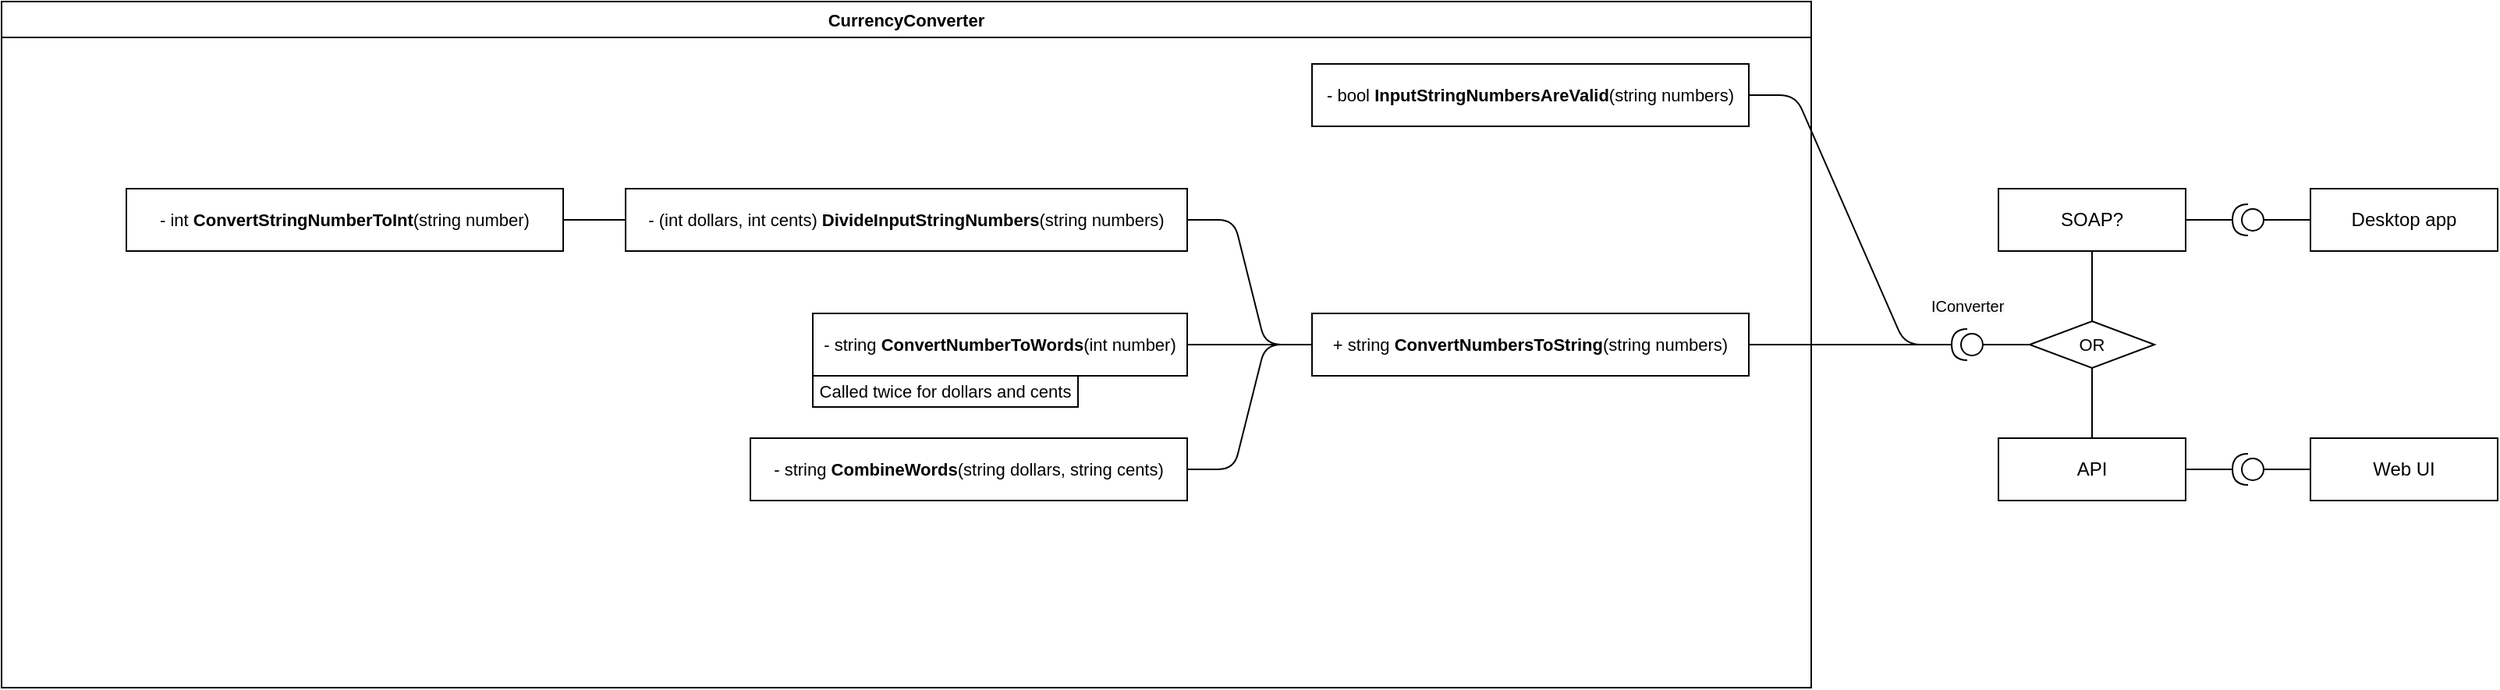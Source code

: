 <mxfile version="24.5.3" type="device">
  <diagram name="Page-1" id="NH_qRrgQAh2SErHOhOCu">
    <mxGraphModel dx="1888" dy="237" grid="1" gridSize="10" guides="1" tooltips="1" connect="1" arrows="1" fold="1" page="0" pageScale="1" pageWidth="850" pageHeight="1100" math="0" shadow="0">
      <root>
        <mxCell id="0" />
        <mxCell id="1" parent="0" />
        <mxCell id="1o-0LNOOsbjIZMORf-kw-39" style="edgeStyle=orthogonalEdgeStyle;curved=0;rounded=1;orthogonalLoop=1;jettySize=auto;html=1;strokeColor=default;align=center;verticalAlign=middle;fontFamily=Helvetica;fontSize=11;fontColor=default;labelBackgroundColor=default;endArrow=none;endFill=0;" edge="1" parent="1" source="1o-0LNOOsbjIZMORf-kw-1" target="1o-0LNOOsbjIZMORf-kw-38">
          <mxGeometry relative="1" as="geometry" />
        </mxCell>
        <mxCell id="1o-0LNOOsbjIZMORf-kw-1" value="SOAP?" style="rounded=0;whiteSpace=wrap;html=1;" vertex="1" parent="1">
          <mxGeometry x="840" y="520" width="120" height="40" as="geometry" />
        </mxCell>
        <mxCell id="1o-0LNOOsbjIZMORf-kw-22" style="edgeStyle=orthogonalEdgeStyle;curved=0;rounded=1;orthogonalLoop=1;jettySize=auto;html=1;strokeColor=default;align=center;verticalAlign=middle;fontFamily=Helvetica;fontSize=11;fontColor=default;labelBackgroundColor=default;endArrow=none;endFill=0;" edge="1" parent="1" source="1o-0LNOOsbjIZMORf-kw-3" target="1o-0LNOOsbjIZMORf-kw-18">
          <mxGeometry relative="1" as="geometry" />
        </mxCell>
        <mxCell id="1o-0LNOOsbjIZMORf-kw-3" value="API" style="rounded=0;whiteSpace=wrap;html=1;" vertex="1" parent="1">
          <mxGeometry x="840" y="680" width="120" height="40" as="geometry" />
        </mxCell>
        <mxCell id="1o-0LNOOsbjIZMORf-kw-23" style="edgeStyle=orthogonalEdgeStyle;curved=0;rounded=1;orthogonalLoop=1;jettySize=auto;html=1;strokeColor=default;align=center;verticalAlign=middle;fontFamily=Helvetica;fontSize=11;fontColor=default;labelBackgroundColor=default;endArrow=none;endFill=0;" edge="1" parent="1" source="1o-0LNOOsbjIZMORf-kw-4" target="1o-0LNOOsbjIZMORf-kw-18">
          <mxGeometry relative="1" as="geometry" />
        </mxCell>
        <mxCell id="1o-0LNOOsbjIZMORf-kw-4" value="Web UI" style="rounded=0;whiteSpace=wrap;html=1;" vertex="1" parent="1">
          <mxGeometry x="1040" y="680" width="120" height="40" as="geometry" />
        </mxCell>
        <mxCell id="1o-0LNOOsbjIZMORf-kw-8" value="" style="edgeStyle=orthogonalEdgeStyle;rounded=0;orthogonalLoop=1;jettySize=auto;html=1;endArrow=none;endFill=0;" edge="1" parent="1" source="1o-0LNOOsbjIZMORf-kw-7" target="1o-0LNOOsbjIZMORf-kw-46">
          <mxGeometry relative="1" as="geometry">
            <mxPoint x="760" y="620.0" as="targetPoint" />
          </mxGeometry>
        </mxCell>
        <mxCell id="1o-0LNOOsbjIZMORf-kw-18" value="" style="shape=providedRequiredInterface;html=1;verticalLabelPosition=bottom;sketch=0;rotation=-180;" vertex="1" parent="1">
          <mxGeometry x="990" y="690" width="20" height="20" as="geometry" />
        </mxCell>
        <mxCell id="1o-0LNOOsbjIZMORf-kw-12" value="&lt;span style=&quot;color: rgb(0, 0, 0); font-family: Helvetica; font-size: 10px; font-style: normal; font-variant-ligatures: normal; font-variant-caps: normal; font-weight: 400; letter-spacing: normal; orphans: 2; text-align: center; text-indent: 0px; text-transform: none; widows: 2; word-spacing: 0px; -webkit-text-stroke-width: 0px; white-space: normal; background-color: rgb(251, 251, 251); text-decoration-thickness: initial; text-decoration-style: initial; text-decoration-color: initial; float: none; display: inline !important;&quot;&gt;IConverter&lt;/span&gt;" style="text;whiteSpace=wrap;html=1;fontFamily=Helvetica;fontSize=10;fontColor=default;labelBackgroundColor=default;verticalAlign=middle;" vertex="1" parent="1">
          <mxGeometry x="795" y="590" width="50" height="10" as="geometry" />
        </mxCell>
        <mxCell id="1o-0LNOOsbjIZMORf-kw-7" value="" style="shape=providedRequiredInterface;html=1;verticalLabelPosition=bottom;sketch=0;rotation=-180;" vertex="1" parent="1">
          <mxGeometry x="810" y="610" width="20" height="20" as="geometry" />
        </mxCell>
        <mxCell id="1o-0LNOOsbjIZMORf-kw-27" style="edgeStyle=orthogonalEdgeStyle;curved=0;rounded=1;orthogonalLoop=1;jettySize=auto;html=1;strokeColor=default;align=center;verticalAlign=middle;fontFamily=Helvetica;fontSize=11;fontColor=default;labelBackgroundColor=default;endArrow=none;endFill=0;" edge="1" parent="1" source="1o-0LNOOsbjIZMORf-kw-1" target="1o-0LNOOsbjIZMORf-kw-43">
          <mxGeometry relative="1" as="geometry" />
        </mxCell>
        <mxCell id="1o-0LNOOsbjIZMORf-kw-28" style="edgeStyle=orthogonalEdgeStyle;curved=0;rounded=1;orthogonalLoop=1;jettySize=auto;html=1;strokeColor=default;align=center;verticalAlign=middle;fontFamily=Helvetica;fontSize=11;fontColor=default;labelBackgroundColor=default;endArrow=none;endFill=0;" edge="1" parent="1" source="1o-0LNOOsbjIZMORf-kw-3" target="1o-0LNOOsbjIZMORf-kw-43">
          <mxGeometry relative="1" as="geometry" />
        </mxCell>
        <mxCell id="1o-0LNOOsbjIZMORf-kw-41" style="edgeStyle=orthogonalEdgeStyle;curved=0;rounded=1;orthogonalLoop=1;jettySize=auto;html=1;strokeColor=default;align=center;verticalAlign=middle;fontFamily=Helvetica;fontSize=11;fontColor=default;labelBackgroundColor=default;endArrow=none;endFill=0;" edge="1" parent="1" source="1o-0LNOOsbjIZMORf-kw-37" target="1o-0LNOOsbjIZMORf-kw-38">
          <mxGeometry relative="1" as="geometry" />
        </mxCell>
        <mxCell id="1o-0LNOOsbjIZMORf-kw-37" value="Desktop app" style="rounded=0;whiteSpace=wrap;html=1;" vertex="1" parent="1">
          <mxGeometry x="1040" y="520" width="120" height="40" as="geometry" />
        </mxCell>
        <mxCell id="1o-0LNOOsbjIZMORf-kw-38" value="" style="shape=providedRequiredInterface;html=1;verticalLabelPosition=bottom;sketch=0;rotation=-180;" vertex="1" parent="1">
          <mxGeometry x="990" y="530" width="20" height="20" as="geometry" />
        </mxCell>
        <mxCell id="1o-0LNOOsbjIZMORf-kw-44" style="edgeStyle=orthogonalEdgeStyle;curved=0;rounded=1;orthogonalLoop=1;jettySize=auto;html=1;strokeColor=default;align=center;verticalAlign=middle;fontFamily=Helvetica;fontSize=11;fontColor=default;labelBackgroundColor=default;endArrow=none;endFill=0;" edge="1" parent="1" source="1o-0LNOOsbjIZMORf-kw-43" target="1o-0LNOOsbjIZMORf-kw-7">
          <mxGeometry relative="1" as="geometry" />
        </mxCell>
        <mxCell id="1o-0LNOOsbjIZMORf-kw-43" value="OR" style="rhombus;whiteSpace=wrap;html=1;fontFamily=Helvetica;fontSize=11;fontColor=default;labelBackgroundColor=default;" vertex="1" parent="1">
          <mxGeometry x="860" y="605" width="80" height="30" as="geometry" />
        </mxCell>
        <mxCell id="1o-0LNOOsbjIZMORf-kw-45" value="CurrencyConverter" style="swimlane;whiteSpace=wrap;html=1;fontFamily=Helvetica;fontSize=11;fontColor=default;labelBackgroundColor=default;swimlaneLine=1;" vertex="1" parent="1">
          <mxGeometry x="-440" y="400" width="1160" height="440" as="geometry" />
        </mxCell>
        <mxCell id="1o-0LNOOsbjIZMORf-kw-63" style="edgeStyle=entityRelationEdgeStyle;rounded=1;orthogonalLoop=1;jettySize=auto;html=1;strokeColor=default;align=center;verticalAlign=middle;fontFamily=Helvetica;fontSize=11;fontColor=default;labelBackgroundColor=default;endArrow=none;endFill=0;" edge="1" parent="1o-0LNOOsbjIZMORf-kw-45" source="1o-0LNOOsbjIZMORf-kw-46" target="1o-0LNOOsbjIZMORf-kw-60">
          <mxGeometry relative="1" as="geometry" />
        </mxCell>
        <mxCell id="1o-0LNOOsbjIZMORf-kw-46" value="+ string &lt;b&gt;ConvertNumbersToString&lt;/b&gt;(string numbers)" style="rounded=0;whiteSpace=wrap;html=1;fontFamily=Helvetica;fontSize=11;fontColor=default;labelBackgroundColor=default;" vertex="1" parent="1o-0LNOOsbjIZMORf-kw-45">
          <mxGeometry x="840" y="200" width="280" height="40" as="geometry" />
        </mxCell>
        <mxCell id="1o-0LNOOsbjIZMORf-kw-49" value="- bool &lt;b&gt;InputStringNumbersAreValid&lt;/b&gt;(string numbers)" style="rounded=0;whiteSpace=wrap;html=1;fontFamily=Helvetica;fontSize=11;fontColor=default;labelBackgroundColor=default;" vertex="1" parent="1o-0LNOOsbjIZMORf-kw-45">
          <mxGeometry x="840" y="40" width="280" height="40" as="geometry" />
        </mxCell>
        <mxCell id="1o-0LNOOsbjIZMORf-kw-64" style="edgeStyle=entityRelationEdgeStyle;rounded=1;orthogonalLoop=1;jettySize=auto;html=1;strokeColor=default;align=center;verticalAlign=middle;fontFamily=Helvetica;fontSize=11;fontColor=default;labelBackgroundColor=default;endArrow=none;endFill=0;" edge="1" parent="1o-0LNOOsbjIZMORf-kw-45" source="1o-0LNOOsbjIZMORf-kw-56" target="1o-0LNOOsbjIZMORf-kw-46">
          <mxGeometry relative="1" as="geometry" />
        </mxCell>
        <mxCell id="1o-0LNOOsbjIZMORf-kw-56" value="- string&amp;nbsp;&lt;b&gt;ConvertNumberToWords&lt;/b&gt;(int number)" style="rounded=0;whiteSpace=wrap;html=1;fontFamily=Helvetica;fontSize=11;fontColor=default;labelBackgroundColor=default;" vertex="1" parent="1o-0LNOOsbjIZMORf-kw-45">
          <mxGeometry x="520" y="200" width="240" height="40" as="geometry" />
        </mxCell>
        <mxCell id="1o-0LNOOsbjIZMORf-kw-62" style="edgeStyle=orthogonalEdgeStyle;rounded=1;orthogonalLoop=1;jettySize=auto;html=1;strokeColor=default;align=center;verticalAlign=middle;fontFamily=Helvetica;fontSize=11;fontColor=default;labelBackgroundColor=default;endArrow=none;endFill=0;" edge="1" parent="1o-0LNOOsbjIZMORf-kw-45" source="1o-0LNOOsbjIZMORf-kw-60" target="1o-0LNOOsbjIZMORf-kw-61">
          <mxGeometry relative="1" as="geometry" />
        </mxCell>
        <mxCell id="1o-0LNOOsbjIZMORf-kw-60" value="- (int dollars, int cents) &lt;b&gt;DivideInputStringNumbers&lt;/b&gt;(string numbers)" style="rounded=0;whiteSpace=wrap;html=1;fontFamily=Helvetica;fontSize=11;fontColor=default;labelBackgroundColor=default;" vertex="1" parent="1o-0LNOOsbjIZMORf-kw-45">
          <mxGeometry x="400" y="120" width="360" height="40" as="geometry" />
        </mxCell>
        <mxCell id="1o-0LNOOsbjIZMORf-kw-61" value="- int&amp;nbsp;&lt;b&gt;ConvertStringNumberToInt&lt;/b&gt;(string number)" style="rounded=0;whiteSpace=wrap;html=1;fontFamily=Helvetica;fontSize=11;fontColor=default;labelBackgroundColor=default;" vertex="1" parent="1o-0LNOOsbjIZMORf-kw-45">
          <mxGeometry x="80" y="120" width="280" height="40" as="geometry" />
        </mxCell>
        <mxCell id="1o-0LNOOsbjIZMORf-kw-67" style="edgeStyle=entityRelationEdgeStyle;rounded=1;orthogonalLoop=1;jettySize=auto;html=1;strokeColor=default;align=center;verticalAlign=middle;fontFamily=Helvetica;fontSize=11;fontColor=default;labelBackgroundColor=default;endArrow=none;endFill=0;" edge="1" parent="1o-0LNOOsbjIZMORf-kw-45" source="1o-0LNOOsbjIZMORf-kw-65" target="1o-0LNOOsbjIZMORf-kw-46">
          <mxGeometry relative="1" as="geometry" />
        </mxCell>
        <mxCell id="1o-0LNOOsbjIZMORf-kw-65" value="- string&amp;nbsp;&lt;b&gt;CombineWords&lt;/b&gt;(string dollars, string cents)" style="rounded=0;whiteSpace=wrap;html=1;fontFamily=Helvetica;fontSize=11;fontColor=default;labelBackgroundColor=default;" vertex="1" parent="1o-0LNOOsbjIZMORf-kw-45">
          <mxGeometry x="480" y="280" width="280" height="40" as="geometry" />
        </mxCell>
        <mxCell id="1o-0LNOOsbjIZMORf-kw-66" value="Called twice for dollars and cents" style="text;html=1;align=center;verticalAlign=middle;whiteSpace=wrap;rounded=0;fontFamily=Helvetica;fontSize=11;fontColor=default;labelBackgroundColor=default;strokeColor=default;" vertex="1" parent="1o-0LNOOsbjIZMORf-kw-45">
          <mxGeometry x="520" y="240" width="170" height="20" as="geometry" />
        </mxCell>
        <mxCell id="1o-0LNOOsbjIZMORf-kw-69" style="edgeStyle=entityRelationEdgeStyle;rounded=1;orthogonalLoop=1;jettySize=auto;html=1;strokeColor=default;align=center;verticalAlign=middle;fontFamily=Helvetica;fontSize=11;fontColor=default;labelBackgroundColor=default;endArrow=none;endFill=0;" edge="1" parent="1" source="1o-0LNOOsbjIZMORf-kw-49" target="1o-0LNOOsbjIZMORf-kw-7">
          <mxGeometry relative="1" as="geometry" />
        </mxCell>
      </root>
    </mxGraphModel>
  </diagram>
</mxfile>
